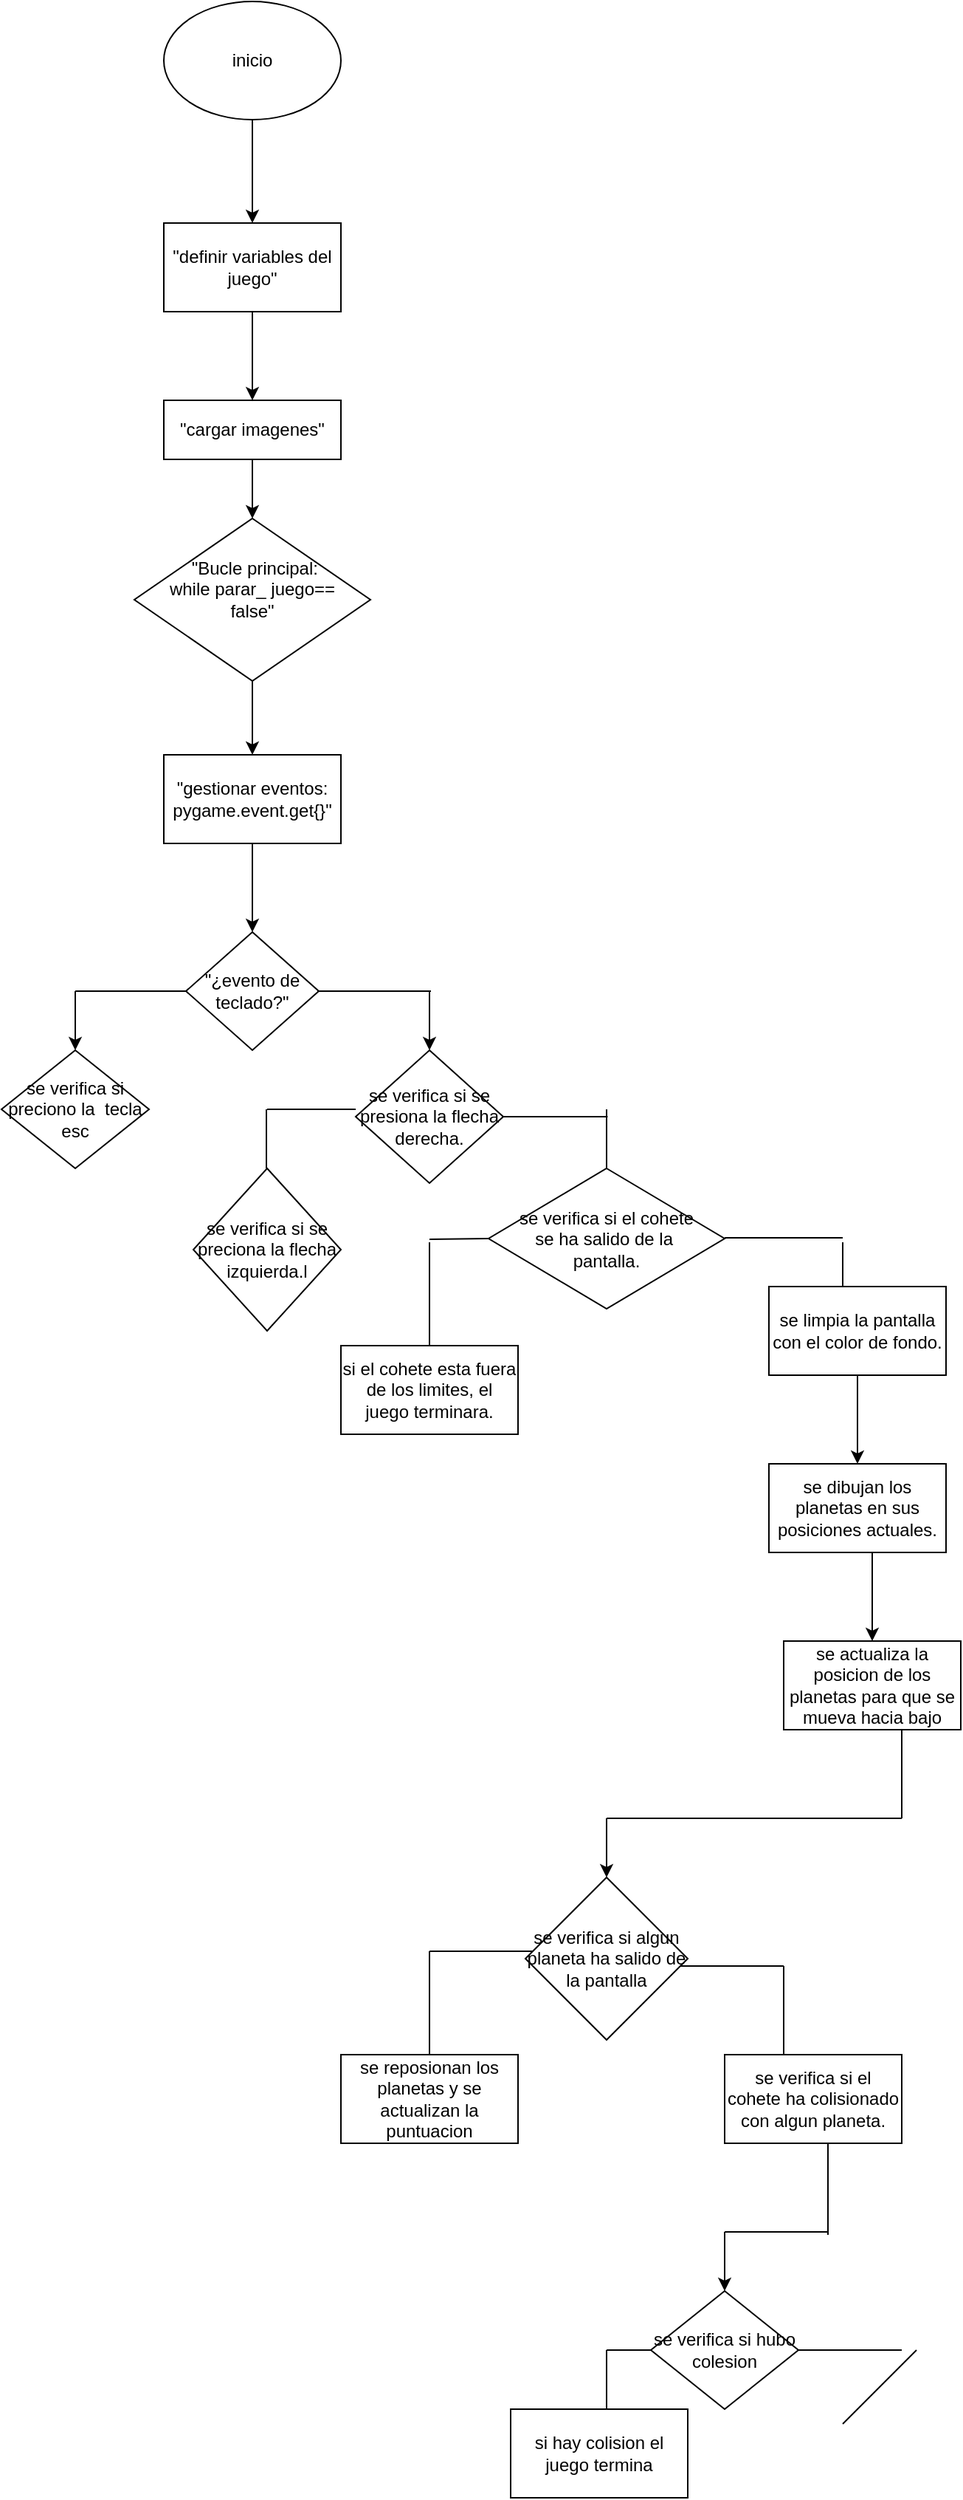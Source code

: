 <mxfile>
    <diagram id="gZhJo_9lUdDw_zOUgMo2" name="Página-1">
        <mxGraphModel dx="295" dy="425" grid="1" gridSize="10" guides="1" tooltips="1" connect="1" arrows="1" fold="1" page="1" pageScale="1" pageWidth="827" pageHeight="1169" math="0" shadow="0">
            <root>
                <mxCell id="0"/>
                <mxCell id="1" parent="0"/>
                <mxCell id="2" value="inicio" style="ellipse;whiteSpace=wrap;html=1;" vertex="1" parent="1">
                    <mxGeometry x="260" y="50" width="120" height="80" as="geometry"/>
                </mxCell>
                <mxCell id="7" value="&quot;definir variables del juego&quot;" style="rounded=0;whiteSpace=wrap;html=1;" vertex="1" parent="1">
                    <mxGeometry x="260" y="200" width="120" height="60" as="geometry"/>
                </mxCell>
                <mxCell id="9" value="" style="endArrow=classic;html=1;entryX=0.5;entryY=0;entryDx=0;entryDy=0;" edge="1" parent="1" target="7">
                    <mxGeometry width="50" height="50" relative="1" as="geometry">
                        <mxPoint x="320" y="130" as="sourcePoint"/>
                        <mxPoint x="370" y="80" as="targetPoint"/>
                    </mxGeometry>
                </mxCell>
                <mxCell id="11" value="" style="endArrow=classic;html=1;" edge="1" parent="1">
                    <mxGeometry width="50" height="50" relative="1" as="geometry">
                        <mxPoint x="320" y="260" as="sourcePoint"/>
                        <mxPoint x="320" y="320" as="targetPoint"/>
                    </mxGeometry>
                </mxCell>
                <mxCell id="12" value="&quot;cargar imagenes&quot;" style="rounded=0;whiteSpace=wrap;html=1;" vertex="1" parent="1">
                    <mxGeometry x="260" y="320" width="120" height="40" as="geometry"/>
                </mxCell>
                <mxCell id="13" value="" style="endArrow=classic;html=1;" edge="1" parent="1">
                    <mxGeometry width="50" height="50" relative="1" as="geometry">
                        <mxPoint x="320" y="360" as="sourcePoint"/>
                        <mxPoint x="320" y="400" as="targetPoint"/>
                    </mxGeometry>
                </mxCell>
                <mxCell id="14" value="&amp;nbsp;&quot;Bucle principal:&lt;div&gt;&lt;font color=&quot;#000000&quot;&gt;while parar_ juego==&lt;/font&gt;&lt;/div&gt;&lt;div&gt;&lt;font color=&quot;#000000&quot;&gt;&lt;font color=&quot;#000000&quot;&gt;false&quot;&lt;br&gt;&lt;/font&gt;&lt;/font&gt;&lt;div&gt;&lt;br&gt;&lt;/div&gt;&lt;/div&gt;" style="rhombus;whiteSpace=wrap;html=1;" vertex="1" parent="1">
                    <mxGeometry x="240" y="400" width="160" height="110" as="geometry"/>
                </mxCell>
                <mxCell id="16" value="" style="endArrow=classic;html=1;" edge="1" parent="1">
                    <mxGeometry width="50" height="50" relative="1" as="geometry">
                        <mxPoint x="320" y="510" as="sourcePoint"/>
                        <mxPoint x="320" y="560" as="targetPoint"/>
                    </mxGeometry>
                </mxCell>
                <mxCell id="17" value="&quot;gestionar eventos:&lt;div&gt;pygame.event.get{}&quot;&lt;/div&gt;" style="rounded=0;whiteSpace=wrap;html=1;" vertex="1" parent="1">
                    <mxGeometry x="260" y="560" width="120" height="60" as="geometry"/>
                </mxCell>
                <mxCell id="18" value="" style="endArrow=classic;html=1;" edge="1" parent="1">
                    <mxGeometry width="50" height="50" relative="1" as="geometry">
                        <mxPoint x="320" y="620" as="sourcePoint"/>
                        <mxPoint x="320" y="680" as="targetPoint"/>
                    </mxGeometry>
                </mxCell>
                <mxCell id="19" value="&quot;¿evento de teclado?&quot;" style="rhombus;whiteSpace=wrap;html=1;" vertex="1" parent="1">
                    <mxGeometry x="275" y="680" width="90" height="80" as="geometry"/>
                </mxCell>
                <mxCell id="21" value="" style="endArrow=none;html=1;" edge="1" parent="1">
                    <mxGeometry width="50" height="50" relative="1" as="geometry">
                        <mxPoint x="364" y="720" as="sourcePoint"/>
                        <mxPoint x="441" y="720" as="targetPoint"/>
                    </mxGeometry>
                </mxCell>
                <mxCell id="22" value="" style="endArrow=none;html=1;entryX=0;entryY=0.5;entryDx=0;entryDy=0;" edge="1" parent="1" target="19">
                    <mxGeometry width="50" height="50" relative="1" as="geometry">
                        <mxPoint x="200" y="720" as="sourcePoint"/>
                        <mxPoint x="270" y="720" as="targetPoint"/>
                    </mxGeometry>
                </mxCell>
                <mxCell id="23" value="" style="endArrow=classic;html=1;" edge="1" parent="1">
                    <mxGeometry width="50" height="50" relative="1" as="geometry">
                        <mxPoint x="440" y="720" as="sourcePoint"/>
                        <mxPoint x="440" y="760" as="targetPoint"/>
                    </mxGeometry>
                </mxCell>
                <mxCell id="24" value="" style="endArrow=classic;html=1;" edge="1" parent="1">
                    <mxGeometry width="50" height="50" relative="1" as="geometry">
                        <mxPoint x="200" y="720" as="sourcePoint"/>
                        <mxPoint x="200" y="760" as="targetPoint"/>
                    </mxGeometry>
                </mxCell>
                <mxCell id="25" value="se verifica si preciono la&amp;nbsp; tecla esc" style="rhombus;whiteSpace=wrap;html=1;" vertex="1" parent="1">
                    <mxGeometry x="150" y="760" width="100" height="80" as="geometry"/>
                </mxCell>
                <mxCell id="26" value="&lt;span style=&quot;color: rgb(0, 0, 0);&quot;&gt;se verifica si se presiona la flecha derecha.&lt;/span&gt;" style="rhombus;whiteSpace=wrap;html=1;" vertex="1" parent="1">
                    <mxGeometry x="390" y="760" width="100" height="90" as="geometry"/>
                </mxCell>
                <mxCell id="27" value="" style="endArrow=none;html=1;" edge="1" parent="1">
                    <mxGeometry width="50" height="50" relative="1" as="geometry">
                        <mxPoint x="330" y="800" as="sourcePoint"/>
                        <mxPoint x="390" y="800" as="targetPoint"/>
                    </mxGeometry>
                </mxCell>
                <mxCell id="28" value="" style="endArrow=none;html=1;" edge="1" parent="1">
                    <mxGeometry width="50" height="50" relative="1" as="geometry">
                        <mxPoint x="329.5" y="840" as="sourcePoint"/>
                        <mxPoint x="329.5" y="800" as="targetPoint"/>
                    </mxGeometry>
                </mxCell>
                <mxCell id="29" value="se verifica si se preciona la flecha izquierda.l" style="rhombus;whiteSpace=wrap;html=1;" vertex="1" parent="1">
                    <mxGeometry x="280" y="840" width="100" height="110" as="geometry"/>
                </mxCell>
                <mxCell id="32" value="" style="endArrow=none;html=1;exitX=1;exitY=0.5;exitDx=0;exitDy=0;" edge="1" parent="1" source="26">
                    <mxGeometry width="50" height="50" relative="1" as="geometry">
                        <mxPoint x="500" y="800" as="sourcePoint"/>
                        <mxPoint x="560" y="805" as="targetPoint"/>
                    </mxGeometry>
                </mxCell>
                <mxCell id="33" value="" style="endArrow=none;html=1;" edge="1" parent="1" source="26">
                    <mxGeometry width="50" height="50" relative="1" as="geometry">
                        <mxPoint x="490" y="855" as="sourcePoint"/>
                        <mxPoint x="560.711" y="805" as="targetPoint"/>
                    </mxGeometry>
                </mxCell>
                <mxCell id="34" value="" style="endArrow=none;html=1;" edge="1" parent="1">
                    <mxGeometry width="50" height="50" relative="1" as="geometry">
                        <mxPoint x="560" y="840" as="sourcePoint"/>
                        <mxPoint x="560" y="800" as="targetPoint"/>
                    </mxGeometry>
                </mxCell>
                <mxCell id="35" value="se verifica si el cohete&lt;div&gt;se ha salido de la&amp;nbsp;&lt;/div&gt;&lt;div&gt;pantalla.&lt;/div&gt;" style="rhombus;whiteSpace=wrap;html=1;" vertex="1" parent="1">
                    <mxGeometry x="480" y="840" width="160" height="95" as="geometry"/>
                </mxCell>
                <mxCell id="39" value="" style="endArrow=none;html=1;entryX=0;entryY=0.5;entryDx=0;entryDy=0;" edge="1" parent="1" target="35">
                    <mxGeometry width="50" height="50" relative="1" as="geometry">
                        <mxPoint x="440" y="888" as="sourcePoint"/>
                        <mxPoint x="480" y="880" as="targetPoint"/>
                    </mxGeometry>
                </mxCell>
                <mxCell id="40" value="" style="endArrow=none;html=1;" edge="1" parent="1">
                    <mxGeometry width="50" height="50" relative="1" as="geometry">
                        <mxPoint x="440" y="960" as="sourcePoint"/>
                        <mxPoint x="440" y="890" as="targetPoint"/>
                    </mxGeometry>
                </mxCell>
                <mxCell id="41" value="si el cohete esta fuera&lt;div&gt;de los limites, el juego terminara.&lt;/div&gt;" style="rounded=0;whiteSpace=wrap;html=1;" vertex="1" parent="1">
                    <mxGeometry x="380" y="960" width="120" height="60" as="geometry"/>
                </mxCell>
                <mxCell id="42" value="" style="endArrow=none;html=1;" edge="1" parent="1">
                    <mxGeometry width="50" height="50" relative="1" as="geometry">
                        <mxPoint x="640" y="887" as="sourcePoint"/>
                        <mxPoint x="720" y="887" as="targetPoint"/>
                    </mxGeometry>
                </mxCell>
                <mxCell id="44" value="" style="endArrow=none;html=1;" edge="1" parent="1">
                    <mxGeometry width="50" height="50" relative="1" as="geometry">
                        <mxPoint x="720" y="920" as="sourcePoint"/>
                        <mxPoint x="720" y="890" as="targetPoint"/>
                    </mxGeometry>
                </mxCell>
                <mxCell id="45" value="se limpia la pantalla con el color de fondo." style="rounded=0;whiteSpace=wrap;html=1;" vertex="1" parent="1">
                    <mxGeometry x="670" y="920" width="120" height="60" as="geometry"/>
                </mxCell>
                <mxCell id="46" value="" style="endArrow=classic;html=1;" edge="1" parent="1">
                    <mxGeometry width="50" height="50" relative="1" as="geometry">
                        <mxPoint x="730" y="980" as="sourcePoint"/>
                        <mxPoint x="730" y="1040" as="targetPoint"/>
                    </mxGeometry>
                </mxCell>
                <mxCell id="47" value="se dibujan los planetas en sus posiciones actuales." style="rounded=0;whiteSpace=wrap;html=1;" vertex="1" parent="1">
                    <mxGeometry x="670" y="1040" width="120" height="60" as="geometry"/>
                </mxCell>
                <mxCell id="48" value="" style="endArrow=classic;html=1;" edge="1" parent="1">
                    <mxGeometry width="50" height="50" relative="1" as="geometry">
                        <mxPoint x="740" y="1100" as="sourcePoint"/>
                        <mxPoint x="740" y="1160" as="targetPoint"/>
                    </mxGeometry>
                </mxCell>
                <mxCell id="49" value="se actualiza la posicion de los planetas para que se mueva hacia bajo" style="rounded=0;whiteSpace=wrap;html=1;" vertex="1" parent="1">
                    <mxGeometry x="680" y="1160" width="120" height="60" as="geometry"/>
                </mxCell>
                <mxCell id="50" value="" style="endArrow=none;html=1;" edge="1" parent="1">
                    <mxGeometry width="50" height="50" relative="1" as="geometry">
                        <mxPoint x="760" y="1280" as="sourcePoint"/>
                        <mxPoint x="760" y="1220" as="targetPoint"/>
                    </mxGeometry>
                </mxCell>
                <mxCell id="51" value="" style="endArrow=none;html=1;" edge="1" parent="1">
                    <mxGeometry width="50" height="50" relative="1" as="geometry">
                        <mxPoint x="560" y="1280" as="sourcePoint"/>
                        <mxPoint x="760" y="1280" as="targetPoint"/>
                    </mxGeometry>
                </mxCell>
                <mxCell id="52" value="" style="endArrow=classic;html=1;" edge="1" parent="1">
                    <mxGeometry width="50" height="50" relative="1" as="geometry">
                        <mxPoint x="560" y="1280" as="sourcePoint"/>
                        <mxPoint x="560" y="1320" as="targetPoint"/>
                    </mxGeometry>
                </mxCell>
                <mxCell id="53" value="se verifica si algun&lt;div&gt;planeta ha salido de&lt;/div&gt;&lt;div&gt;la pantalla&lt;/div&gt;" style="rhombus;whiteSpace=wrap;html=1;" vertex="1" parent="1">
                    <mxGeometry x="505" y="1320" width="110" height="110" as="geometry"/>
                </mxCell>
                <mxCell id="54" value="" style="endArrow=none;html=1;" edge="1" parent="1">
                    <mxGeometry width="50" height="50" relative="1" as="geometry">
                        <mxPoint x="610" y="1380" as="sourcePoint"/>
                        <mxPoint x="680" y="1380" as="targetPoint"/>
                    </mxGeometry>
                </mxCell>
                <mxCell id="55" value="" style="endArrow=none;html=1;" edge="1" parent="1">
                    <mxGeometry width="50" height="50" relative="1" as="geometry">
                        <mxPoint x="680" y="1380" as="sourcePoint"/>
                        <mxPoint x="680" y="1440" as="targetPoint"/>
                    </mxGeometry>
                </mxCell>
                <mxCell id="56" value="se verifica si el cohete ha colisionado con algun planeta." style="rounded=0;whiteSpace=wrap;html=1;" vertex="1" parent="1">
                    <mxGeometry x="640" y="1440" width="120" height="60" as="geometry"/>
                </mxCell>
                <mxCell id="57" value="" style="endArrow=none;html=1;" edge="1" parent="1">
                    <mxGeometry width="50" height="50" relative="1" as="geometry">
                        <mxPoint x="440" y="1370" as="sourcePoint"/>
                        <mxPoint x="510" y="1370" as="targetPoint"/>
                    </mxGeometry>
                </mxCell>
                <mxCell id="58" value="" style="endArrow=none;html=1;" edge="1" parent="1">
                    <mxGeometry width="50" height="50" relative="1" as="geometry">
                        <mxPoint x="440" y="1440" as="sourcePoint"/>
                        <mxPoint x="440" y="1370" as="targetPoint"/>
                    </mxGeometry>
                </mxCell>
                <mxCell id="59" value="se reposionan los planetas y se actualizan la puntuacion" style="rounded=0;whiteSpace=wrap;html=1;" vertex="1" parent="1">
                    <mxGeometry x="380" y="1440" width="120" height="60" as="geometry"/>
                </mxCell>
                <mxCell id="60" value="" style="endArrow=none;html=1;" edge="1" parent="1">
                    <mxGeometry width="50" height="50" relative="1" as="geometry">
                        <mxPoint x="710" y="1562" as="sourcePoint"/>
                        <mxPoint x="710" y="1500" as="targetPoint"/>
                    </mxGeometry>
                </mxCell>
                <mxCell id="61" value="" style="endArrow=none;html=1;" edge="1" parent="1">
                    <mxGeometry width="50" height="50" relative="1" as="geometry">
                        <mxPoint x="640" y="1560" as="sourcePoint"/>
                        <mxPoint x="710" y="1560" as="targetPoint"/>
                    </mxGeometry>
                </mxCell>
                <mxCell id="62" value="" style="endArrow=classic;html=1;" edge="1" parent="1">
                    <mxGeometry width="50" height="50" relative="1" as="geometry">
                        <mxPoint x="640" y="1560" as="sourcePoint"/>
                        <mxPoint x="640" y="1600" as="targetPoint"/>
                    </mxGeometry>
                </mxCell>
                <mxCell id="63" value="se verifica si hubo&lt;div&gt;colesion&lt;/div&gt;" style="rhombus;whiteSpace=wrap;html=1;" vertex="1" parent="1">
                    <mxGeometry x="590" y="1600" width="100" height="80" as="geometry"/>
                </mxCell>
                <mxCell id="64" value="" style="endArrow=none;html=1;" edge="1" parent="1">
                    <mxGeometry width="50" height="50" relative="1" as="geometry">
                        <mxPoint x="560" y="1640" as="sourcePoint"/>
                        <mxPoint x="590" y="1640" as="targetPoint"/>
                    </mxGeometry>
                </mxCell>
                <mxCell id="65" value="" style="endArrow=none;html=1;" edge="1" parent="1">
                    <mxGeometry width="50" height="50" relative="1" as="geometry">
                        <mxPoint x="560" y="1680" as="sourcePoint"/>
                        <mxPoint x="560" y="1640" as="targetPoint"/>
                    </mxGeometry>
                </mxCell>
                <mxCell id="66" value="si hay colision el juego termina" style="rounded=0;whiteSpace=wrap;html=1;" vertex="1" parent="1">
                    <mxGeometry x="495" y="1680" width="120" height="60" as="geometry"/>
                </mxCell>
                <mxCell id="67" value="" style="endArrow=none;html=1;" edge="1" parent="1">
                    <mxGeometry width="50" height="50" relative="1" as="geometry">
                        <mxPoint x="690" y="1640" as="sourcePoint"/>
                        <mxPoint x="760" y="1640" as="targetPoint"/>
                    </mxGeometry>
                </mxCell>
                <mxCell id="68" value="" style="endArrow=none;html=1;" edge="1" parent="1">
                    <mxGeometry width="50" height="50" relative="1" as="geometry">
                        <mxPoint x="720" y="1690" as="sourcePoint"/>
                        <mxPoint x="770" y="1640" as="targetPoint"/>
                    </mxGeometry>
                </mxCell>
            </root>
        </mxGraphModel>
    </diagram>
</mxfile>